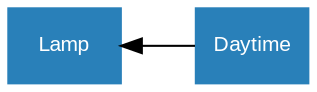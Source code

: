 /* vim: set et sw=4 sts=4: */

digraph {
    graph [rankdir=RL];
    edge [arrowhead=normal, style=solid];

    /* Devices */
    node [shape=rect, style=filled, color="#2980b9", fontname=Arial, fontcolor="#ffffff", fontsize=10];

    lamp [label="Lamp"]
    daytime [label="Daytime"]

    daytime -> lamp;
}
